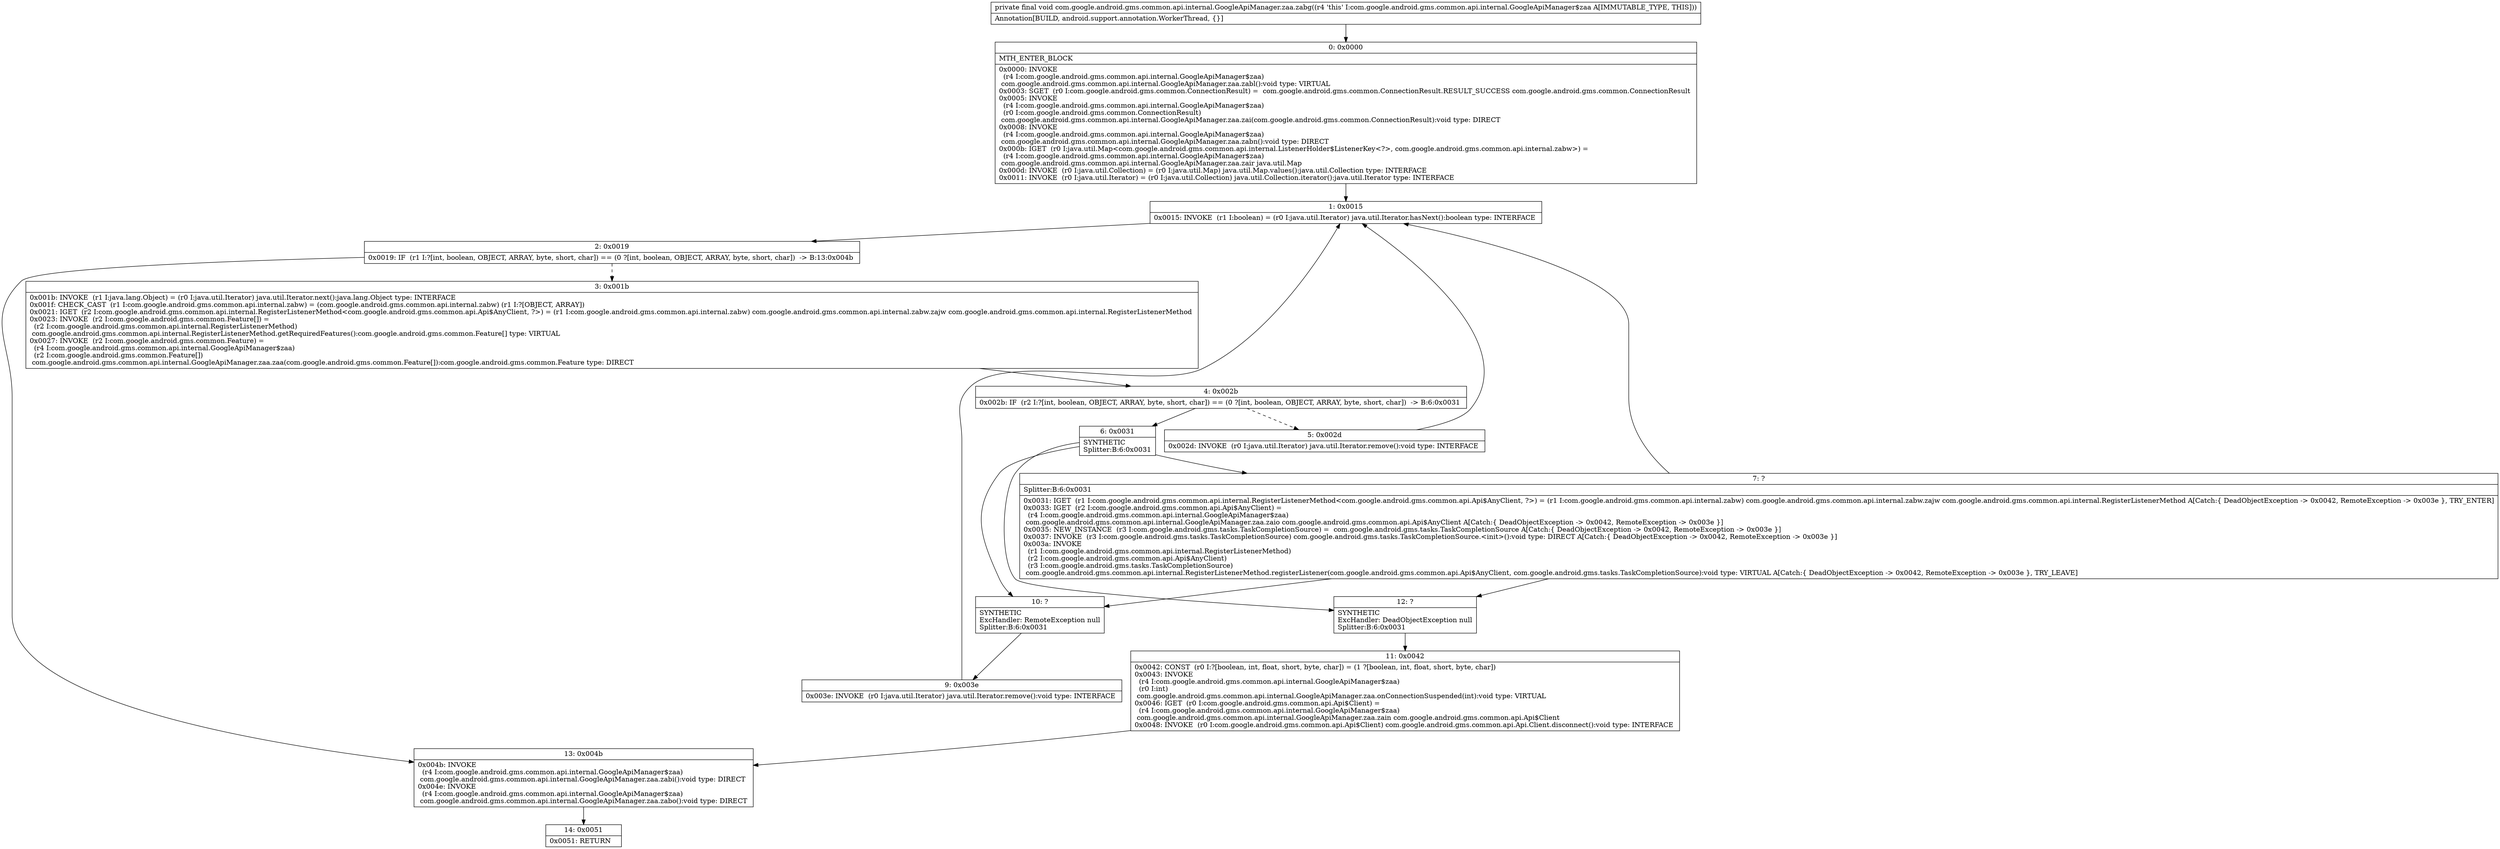 digraph "CFG forcom.google.android.gms.common.api.internal.GoogleApiManager.zaa.zabg()V" {
Node_0 [shape=record,label="{0\:\ 0x0000|MTH_ENTER_BLOCK\l|0x0000: INVOKE  \l  (r4 I:com.google.android.gms.common.api.internal.GoogleApiManager$zaa)\l com.google.android.gms.common.api.internal.GoogleApiManager.zaa.zabl():void type: VIRTUAL \l0x0003: SGET  (r0 I:com.google.android.gms.common.ConnectionResult) =  com.google.android.gms.common.ConnectionResult.RESULT_SUCCESS com.google.android.gms.common.ConnectionResult \l0x0005: INVOKE  \l  (r4 I:com.google.android.gms.common.api.internal.GoogleApiManager$zaa)\l  (r0 I:com.google.android.gms.common.ConnectionResult)\l com.google.android.gms.common.api.internal.GoogleApiManager.zaa.zai(com.google.android.gms.common.ConnectionResult):void type: DIRECT \l0x0008: INVOKE  \l  (r4 I:com.google.android.gms.common.api.internal.GoogleApiManager$zaa)\l com.google.android.gms.common.api.internal.GoogleApiManager.zaa.zabn():void type: DIRECT \l0x000b: IGET  (r0 I:java.util.Map\<com.google.android.gms.common.api.internal.ListenerHolder$ListenerKey\<?\>, com.google.android.gms.common.api.internal.zabw\>) = \l  (r4 I:com.google.android.gms.common.api.internal.GoogleApiManager$zaa)\l com.google.android.gms.common.api.internal.GoogleApiManager.zaa.zair java.util.Map \l0x000d: INVOKE  (r0 I:java.util.Collection) = (r0 I:java.util.Map) java.util.Map.values():java.util.Collection type: INTERFACE \l0x0011: INVOKE  (r0 I:java.util.Iterator) = (r0 I:java.util.Collection) java.util.Collection.iterator():java.util.Iterator type: INTERFACE \l}"];
Node_1 [shape=record,label="{1\:\ 0x0015|0x0015: INVOKE  (r1 I:boolean) = (r0 I:java.util.Iterator) java.util.Iterator.hasNext():boolean type: INTERFACE \l}"];
Node_2 [shape=record,label="{2\:\ 0x0019|0x0019: IF  (r1 I:?[int, boolean, OBJECT, ARRAY, byte, short, char]) == (0 ?[int, boolean, OBJECT, ARRAY, byte, short, char])  \-\> B:13:0x004b \l}"];
Node_3 [shape=record,label="{3\:\ 0x001b|0x001b: INVOKE  (r1 I:java.lang.Object) = (r0 I:java.util.Iterator) java.util.Iterator.next():java.lang.Object type: INTERFACE \l0x001f: CHECK_CAST  (r1 I:com.google.android.gms.common.api.internal.zabw) = (com.google.android.gms.common.api.internal.zabw) (r1 I:?[OBJECT, ARRAY]) \l0x0021: IGET  (r2 I:com.google.android.gms.common.api.internal.RegisterListenerMethod\<com.google.android.gms.common.api.Api$AnyClient, ?\>) = (r1 I:com.google.android.gms.common.api.internal.zabw) com.google.android.gms.common.api.internal.zabw.zajw com.google.android.gms.common.api.internal.RegisterListenerMethod \l0x0023: INVOKE  (r2 I:com.google.android.gms.common.Feature[]) = \l  (r2 I:com.google.android.gms.common.api.internal.RegisterListenerMethod)\l com.google.android.gms.common.api.internal.RegisterListenerMethod.getRequiredFeatures():com.google.android.gms.common.Feature[] type: VIRTUAL \l0x0027: INVOKE  (r2 I:com.google.android.gms.common.Feature) = \l  (r4 I:com.google.android.gms.common.api.internal.GoogleApiManager$zaa)\l  (r2 I:com.google.android.gms.common.Feature[])\l com.google.android.gms.common.api.internal.GoogleApiManager.zaa.zaa(com.google.android.gms.common.Feature[]):com.google.android.gms.common.Feature type: DIRECT \l}"];
Node_4 [shape=record,label="{4\:\ 0x002b|0x002b: IF  (r2 I:?[int, boolean, OBJECT, ARRAY, byte, short, char]) == (0 ?[int, boolean, OBJECT, ARRAY, byte, short, char])  \-\> B:6:0x0031 \l}"];
Node_5 [shape=record,label="{5\:\ 0x002d|0x002d: INVOKE  (r0 I:java.util.Iterator) java.util.Iterator.remove():void type: INTERFACE \l}"];
Node_6 [shape=record,label="{6\:\ 0x0031|SYNTHETIC\lSplitter:B:6:0x0031\l}"];
Node_7 [shape=record,label="{7\:\ ?|Splitter:B:6:0x0031\l|0x0031: IGET  (r1 I:com.google.android.gms.common.api.internal.RegisterListenerMethod\<com.google.android.gms.common.api.Api$AnyClient, ?\>) = (r1 I:com.google.android.gms.common.api.internal.zabw) com.google.android.gms.common.api.internal.zabw.zajw com.google.android.gms.common.api.internal.RegisterListenerMethod A[Catch:\{ DeadObjectException \-\> 0x0042, RemoteException \-\> 0x003e \}, TRY_ENTER]\l0x0033: IGET  (r2 I:com.google.android.gms.common.api.Api$AnyClient) = \l  (r4 I:com.google.android.gms.common.api.internal.GoogleApiManager$zaa)\l com.google.android.gms.common.api.internal.GoogleApiManager.zaa.zaio com.google.android.gms.common.api.Api$AnyClient A[Catch:\{ DeadObjectException \-\> 0x0042, RemoteException \-\> 0x003e \}]\l0x0035: NEW_INSTANCE  (r3 I:com.google.android.gms.tasks.TaskCompletionSource) =  com.google.android.gms.tasks.TaskCompletionSource A[Catch:\{ DeadObjectException \-\> 0x0042, RemoteException \-\> 0x003e \}]\l0x0037: INVOKE  (r3 I:com.google.android.gms.tasks.TaskCompletionSource) com.google.android.gms.tasks.TaskCompletionSource.\<init\>():void type: DIRECT A[Catch:\{ DeadObjectException \-\> 0x0042, RemoteException \-\> 0x003e \}]\l0x003a: INVOKE  \l  (r1 I:com.google.android.gms.common.api.internal.RegisterListenerMethod)\l  (r2 I:com.google.android.gms.common.api.Api$AnyClient)\l  (r3 I:com.google.android.gms.tasks.TaskCompletionSource)\l com.google.android.gms.common.api.internal.RegisterListenerMethod.registerListener(com.google.android.gms.common.api.Api$AnyClient, com.google.android.gms.tasks.TaskCompletionSource):void type: VIRTUAL A[Catch:\{ DeadObjectException \-\> 0x0042, RemoteException \-\> 0x003e \}, TRY_LEAVE]\l}"];
Node_9 [shape=record,label="{9\:\ 0x003e|0x003e: INVOKE  (r0 I:java.util.Iterator) java.util.Iterator.remove():void type: INTERFACE \l}"];
Node_10 [shape=record,label="{10\:\ ?|SYNTHETIC\lExcHandler: RemoteException null\lSplitter:B:6:0x0031\l}"];
Node_11 [shape=record,label="{11\:\ 0x0042|0x0042: CONST  (r0 I:?[boolean, int, float, short, byte, char]) = (1 ?[boolean, int, float, short, byte, char]) \l0x0043: INVOKE  \l  (r4 I:com.google.android.gms.common.api.internal.GoogleApiManager$zaa)\l  (r0 I:int)\l com.google.android.gms.common.api.internal.GoogleApiManager.zaa.onConnectionSuspended(int):void type: VIRTUAL \l0x0046: IGET  (r0 I:com.google.android.gms.common.api.Api$Client) = \l  (r4 I:com.google.android.gms.common.api.internal.GoogleApiManager$zaa)\l com.google.android.gms.common.api.internal.GoogleApiManager.zaa.zain com.google.android.gms.common.api.Api$Client \l0x0048: INVOKE  (r0 I:com.google.android.gms.common.api.Api$Client) com.google.android.gms.common.api.Api.Client.disconnect():void type: INTERFACE \l}"];
Node_12 [shape=record,label="{12\:\ ?|SYNTHETIC\lExcHandler: DeadObjectException null\lSplitter:B:6:0x0031\l}"];
Node_13 [shape=record,label="{13\:\ 0x004b|0x004b: INVOKE  \l  (r4 I:com.google.android.gms.common.api.internal.GoogleApiManager$zaa)\l com.google.android.gms.common.api.internal.GoogleApiManager.zaa.zabi():void type: DIRECT \l0x004e: INVOKE  \l  (r4 I:com.google.android.gms.common.api.internal.GoogleApiManager$zaa)\l com.google.android.gms.common.api.internal.GoogleApiManager.zaa.zabo():void type: DIRECT \l}"];
Node_14 [shape=record,label="{14\:\ 0x0051|0x0051: RETURN   \l}"];
MethodNode[shape=record,label="{private final void com.google.android.gms.common.api.internal.GoogleApiManager.zaa.zabg((r4 'this' I:com.google.android.gms.common.api.internal.GoogleApiManager$zaa A[IMMUTABLE_TYPE, THIS]))  | Annotation[BUILD, android.support.annotation.WorkerThread, \{\}]\l}"];
MethodNode -> Node_0;
Node_0 -> Node_1;
Node_1 -> Node_2;
Node_2 -> Node_3[style=dashed];
Node_2 -> Node_13;
Node_3 -> Node_4;
Node_4 -> Node_5[style=dashed];
Node_4 -> Node_6;
Node_5 -> Node_1;
Node_6 -> Node_7;
Node_6 -> Node_12;
Node_6 -> Node_10;
Node_7 -> Node_12;
Node_7 -> Node_10;
Node_7 -> Node_1;
Node_9 -> Node_1;
Node_10 -> Node_9;
Node_11 -> Node_13;
Node_12 -> Node_11;
Node_13 -> Node_14;
}

